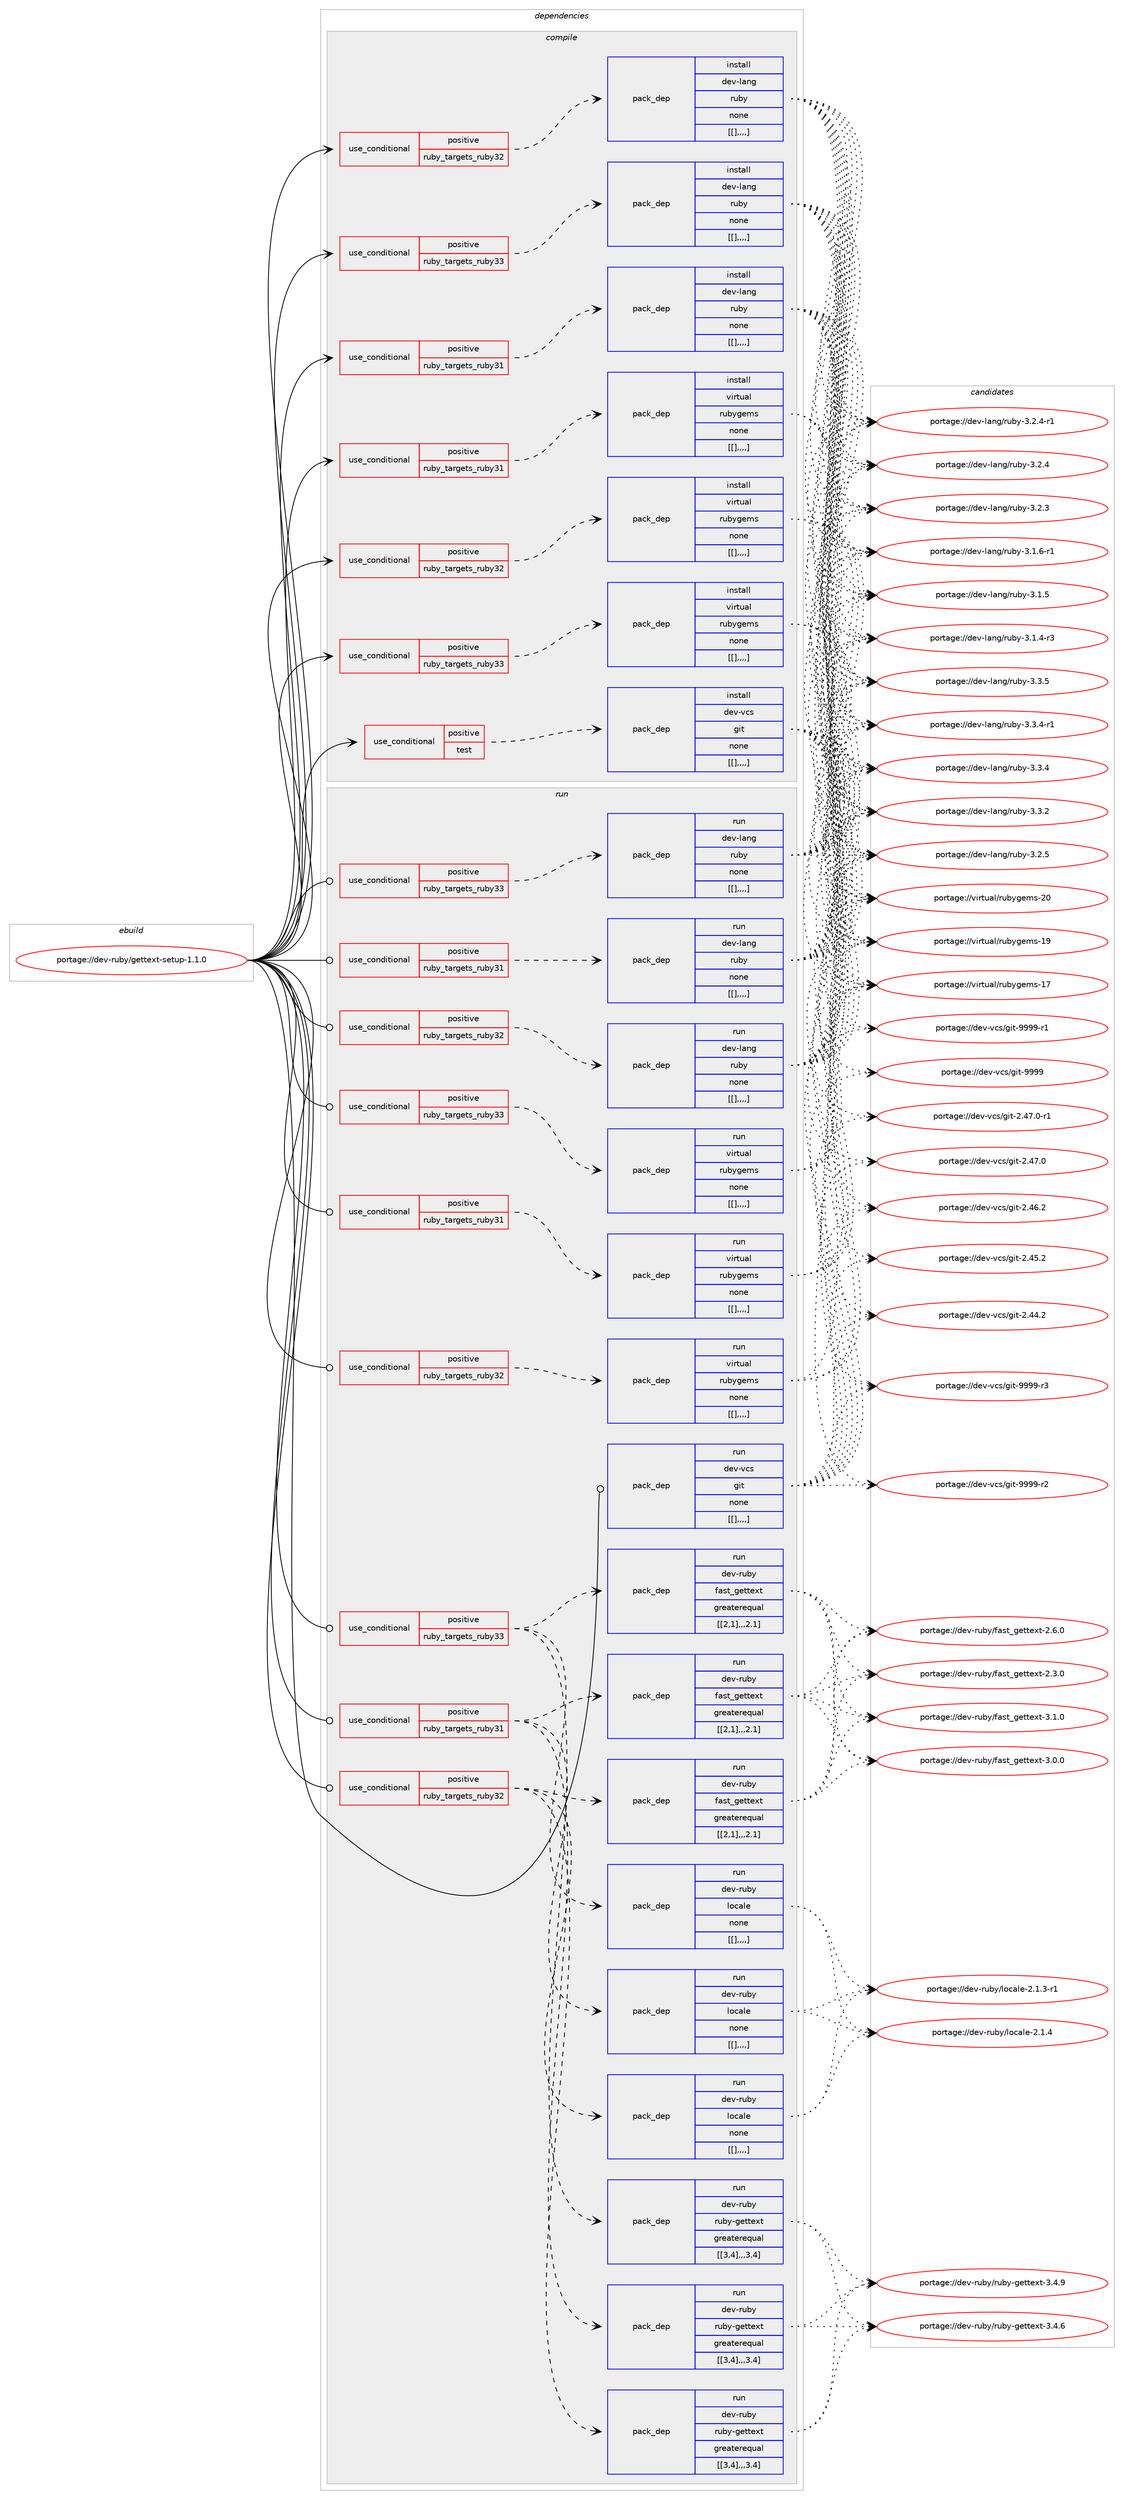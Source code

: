 digraph prolog {

# *************
# Graph options
# *************

newrank=true;
concentrate=true;
compound=true;
graph [rankdir=LR,fontname=Helvetica,fontsize=10,ranksep=1.5];#, ranksep=2.5, nodesep=0.2];
edge  [arrowhead=vee];
node  [fontname=Helvetica,fontsize=10];

# **********
# The ebuild
# **********

subgraph cluster_leftcol {
color=gray;
label=<<i>ebuild</i>>;
id [label="portage://dev-ruby/gettext-setup-1.1.0", color=red, width=4, href="../dev-ruby/gettext-setup-1.1.0.svg"];
}

# ****************
# The dependencies
# ****************

subgraph cluster_midcol {
color=gray;
label=<<i>dependencies</i>>;
subgraph cluster_compile {
fillcolor="#eeeeee";
style=filled;
label=<<i>compile</i>>;
subgraph cond52141 {
dependency195011 [label=<<TABLE BORDER="0" CELLBORDER="1" CELLSPACING="0" CELLPADDING="4"><TR><TD ROWSPAN="3" CELLPADDING="10">use_conditional</TD></TR><TR><TD>positive</TD></TR><TR><TD>ruby_targets_ruby31</TD></TR></TABLE>>, shape=none, color=red];
subgraph pack141457 {
dependency195033 [label=<<TABLE BORDER="0" CELLBORDER="1" CELLSPACING="0" CELLPADDING="4" WIDTH="220"><TR><TD ROWSPAN="6" CELLPADDING="30">pack_dep</TD></TR><TR><TD WIDTH="110">install</TD></TR><TR><TD>dev-lang</TD></TR><TR><TD>ruby</TD></TR><TR><TD>none</TD></TR><TR><TD>[[],,,,]</TD></TR></TABLE>>, shape=none, color=blue];
}
dependency195011:e -> dependency195033:w [weight=20,style="dashed",arrowhead="vee"];
}
id:e -> dependency195011:w [weight=20,style="solid",arrowhead="vee"];
subgraph cond52159 {
dependency195038 [label=<<TABLE BORDER="0" CELLBORDER="1" CELLSPACING="0" CELLPADDING="4"><TR><TD ROWSPAN="3" CELLPADDING="10">use_conditional</TD></TR><TR><TD>positive</TD></TR><TR><TD>ruby_targets_ruby31</TD></TR></TABLE>>, shape=none, color=red];
subgraph pack141489 {
dependency195093 [label=<<TABLE BORDER="0" CELLBORDER="1" CELLSPACING="0" CELLPADDING="4" WIDTH="220"><TR><TD ROWSPAN="6" CELLPADDING="30">pack_dep</TD></TR><TR><TD WIDTH="110">install</TD></TR><TR><TD>virtual</TD></TR><TR><TD>rubygems</TD></TR><TR><TD>none</TD></TR><TR><TD>[[],,,,]</TD></TR></TABLE>>, shape=none, color=blue];
}
dependency195038:e -> dependency195093:w [weight=20,style="dashed",arrowhead="vee"];
}
id:e -> dependency195038:w [weight=20,style="solid",arrowhead="vee"];
subgraph cond52234 {
dependency195210 [label=<<TABLE BORDER="0" CELLBORDER="1" CELLSPACING="0" CELLPADDING="4"><TR><TD ROWSPAN="3" CELLPADDING="10">use_conditional</TD></TR><TR><TD>positive</TD></TR><TR><TD>ruby_targets_ruby32</TD></TR></TABLE>>, shape=none, color=red];
subgraph pack141562 {
dependency195233 [label=<<TABLE BORDER="0" CELLBORDER="1" CELLSPACING="0" CELLPADDING="4" WIDTH="220"><TR><TD ROWSPAN="6" CELLPADDING="30">pack_dep</TD></TR><TR><TD WIDTH="110">install</TD></TR><TR><TD>dev-lang</TD></TR><TR><TD>ruby</TD></TR><TR><TD>none</TD></TR><TR><TD>[[],,,,]</TD></TR></TABLE>>, shape=none, color=blue];
}
dependency195210:e -> dependency195233:w [weight=20,style="dashed",arrowhead="vee"];
}
id:e -> dependency195210:w [weight=20,style="solid",arrowhead="vee"];
subgraph cond52286 {
dependency195290 [label=<<TABLE BORDER="0" CELLBORDER="1" CELLSPACING="0" CELLPADDING="4"><TR><TD ROWSPAN="3" CELLPADDING="10">use_conditional</TD></TR><TR><TD>positive</TD></TR><TR><TD>ruby_targets_ruby32</TD></TR></TABLE>>, shape=none, color=red];
subgraph pack141626 {
dependency195360 [label=<<TABLE BORDER="0" CELLBORDER="1" CELLSPACING="0" CELLPADDING="4" WIDTH="220"><TR><TD ROWSPAN="6" CELLPADDING="30">pack_dep</TD></TR><TR><TD WIDTH="110">install</TD></TR><TR><TD>virtual</TD></TR><TR><TD>rubygems</TD></TR><TR><TD>none</TD></TR><TR><TD>[[],,,,]</TD></TR></TABLE>>, shape=none, color=blue];
}
dependency195290:e -> dependency195360:w [weight=20,style="dashed",arrowhead="vee"];
}
id:e -> dependency195290:w [weight=20,style="solid",arrowhead="vee"];
subgraph cond52330 {
dependency195371 [label=<<TABLE BORDER="0" CELLBORDER="1" CELLSPACING="0" CELLPADDING="4"><TR><TD ROWSPAN="3" CELLPADDING="10">use_conditional</TD></TR><TR><TD>positive</TD></TR><TR><TD>ruby_targets_ruby33</TD></TR></TABLE>>, shape=none, color=red];
subgraph pack141644 {
dependency195397 [label=<<TABLE BORDER="0" CELLBORDER="1" CELLSPACING="0" CELLPADDING="4" WIDTH="220"><TR><TD ROWSPAN="6" CELLPADDING="30">pack_dep</TD></TR><TR><TD WIDTH="110">install</TD></TR><TR><TD>dev-lang</TD></TR><TR><TD>ruby</TD></TR><TR><TD>none</TD></TR><TR><TD>[[],,,,]</TD></TR></TABLE>>, shape=none, color=blue];
}
dependency195371:e -> dependency195397:w [weight=20,style="dashed",arrowhead="vee"];
}
id:e -> dependency195371:w [weight=20,style="solid",arrowhead="vee"];
subgraph cond52350 {
dependency195426 [label=<<TABLE BORDER="0" CELLBORDER="1" CELLSPACING="0" CELLPADDING="4"><TR><TD ROWSPAN="3" CELLPADDING="10">use_conditional</TD></TR><TR><TD>positive</TD></TR><TR><TD>ruby_targets_ruby33</TD></TR></TABLE>>, shape=none, color=red];
subgraph pack141663 {
dependency195472 [label=<<TABLE BORDER="0" CELLBORDER="1" CELLSPACING="0" CELLPADDING="4" WIDTH="220"><TR><TD ROWSPAN="6" CELLPADDING="30">pack_dep</TD></TR><TR><TD WIDTH="110">install</TD></TR><TR><TD>virtual</TD></TR><TR><TD>rubygems</TD></TR><TR><TD>none</TD></TR><TR><TD>[[],,,,]</TD></TR></TABLE>>, shape=none, color=blue];
}
dependency195426:e -> dependency195472:w [weight=20,style="dashed",arrowhead="vee"];
}
id:e -> dependency195426:w [weight=20,style="solid",arrowhead="vee"];
subgraph cond52407 {
dependency195554 [label=<<TABLE BORDER="0" CELLBORDER="1" CELLSPACING="0" CELLPADDING="4"><TR><TD ROWSPAN="3" CELLPADDING="10">use_conditional</TD></TR><TR><TD>positive</TD></TR><TR><TD>test</TD></TR></TABLE>>, shape=none, color=red];
subgraph pack141730 {
dependency195600 [label=<<TABLE BORDER="0" CELLBORDER="1" CELLSPACING="0" CELLPADDING="4" WIDTH="220"><TR><TD ROWSPAN="6" CELLPADDING="30">pack_dep</TD></TR><TR><TD WIDTH="110">install</TD></TR><TR><TD>dev-vcs</TD></TR><TR><TD>git</TD></TR><TR><TD>none</TD></TR><TR><TD>[[],,,,]</TD></TR></TABLE>>, shape=none, color=blue];
}
dependency195554:e -> dependency195600:w [weight=20,style="dashed",arrowhead="vee"];
}
id:e -> dependency195554:w [weight=20,style="solid",arrowhead="vee"];
}
subgraph cluster_compileandrun {
fillcolor="#eeeeee";
style=filled;
label=<<i>compile and run</i>>;
}
subgraph cluster_run {
fillcolor="#eeeeee";
style=filled;
label=<<i>run</i>>;
subgraph cond52457 {
dependency195633 [label=<<TABLE BORDER="0" CELLBORDER="1" CELLSPACING="0" CELLPADDING="4"><TR><TD ROWSPAN="3" CELLPADDING="10">use_conditional</TD></TR><TR><TD>positive</TD></TR><TR><TD>ruby_targets_ruby31</TD></TR></TABLE>>, shape=none, color=red];
subgraph pack141795 {
dependency195681 [label=<<TABLE BORDER="0" CELLBORDER="1" CELLSPACING="0" CELLPADDING="4" WIDTH="220"><TR><TD ROWSPAN="6" CELLPADDING="30">pack_dep</TD></TR><TR><TD WIDTH="110">run</TD></TR><TR><TD>dev-lang</TD></TR><TR><TD>ruby</TD></TR><TR><TD>none</TD></TR><TR><TD>[[],,,,]</TD></TR></TABLE>>, shape=none, color=blue];
}
dependency195633:e -> dependency195681:w [weight=20,style="dashed",arrowhead="vee"];
}
id:e -> dependency195633:w [weight=20,style="solid",arrowhead="odot"];
subgraph cond52482 {
dependency195688 [label=<<TABLE BORDER="0" CELLBORDER="1" CELLSPACING="0" CELLPADDING="4"><TR><TD ROWSPAN="3" CELLPADDING="10">use_conditional</TD></TR><TR><TD>positive</TD></TR><TR><TD>ruby_targets_ruby31</TD></TR></TABLE>>, shape=none, color=red];
subgraph pack141799 {
dependency195734 [label=<<TABLE BORDER="0" CELLBORDER="1" CELLSPACING="0" CELLPADDING="4" WIDTH="220"><TR><TD ROWSPAN="6" CELLPADDING="30">pack_dep</TD></TR><TR><TD WIDTH="110">run</TD></TR><TR><TD>dev-ruby</TD></TR><TR><TD>fast_gettext</TD></TR><TR><TD>greaterequal</TD></TR><TR><TD>[[2,1],,,2.1]</TD></TR></TABLE>>, shape=none, color=blue];
}
dependency195688:e -> dependency195734:w [weight=20,style="dashed",arrowhead="vee"];
subgraph pack141850 {
dependency195889 [label=<<TABLE BORDER="0" CELLBORDER="1" CELLSPACING="0" CELLPADDING="4" WIDTH="220"><TR><TD ROWSPAN="6" CELLPADDING="30">pack_dep</TD></TR><TR><TD WIDTH="110">run</TD></TR><TR><TD>dev-ruby</TD></TR><TR><TD>ruby-gettext</TD></TR><TR><TD>greaterequal</TD></TR><TR><TD>[[3,4],,,3.4]</TD></TR></TABLE>>, shape=none, color=blue];
}
dependency195688:e -> dependency195889:w [weight=20,style="dashed",arrowhead="vee"];
subgraph pack141974 {
dependency196006 [label=<<TABLE BORDER="0" CELLBORDER="1" CELLSPACING="0" CELLPADDING="4" WIDTH="220"><TR><TD ROWSPAN="6" CELLPADDING="30">pack_dep</TD></TR><TR><TD WIDTH="110">run</TD></TR><TR><TD>dev-ruby</TD></TR><TR><TD>locale</TD></TR><TR><TD>none</TD></TR><TR><TD>[[],,,,]</TD></TR></TABLE>>, shape=none, color=blue];
}
dependency195688:e -> dependency196006:w [weight=20,style="dashed",arrowhead="vee"];
}
id:e -> dependency195688:w [weight=20,style="solid",arrowhead="odot"];
subgraph cond52627 {
dependency196029 [label=<<TABLE BORDER="0" CELLBORDER="1" CELLSPACING="0" CELLPADDING="4"><TR><TD ROWSPAN="3" CELLPADDING="10">use_conditional</TD></TR><TR><TD>positive</TD></TR><TR><TD>ruby_targets_ruby31</TD></TR></TABLE>>, shape=none, color=red];
subgraph pack142004 {
dependency196076 [label=<<TABLE BORDER="0" CELLBORDER="1" CELLSPACING="0" CELLPADDING="4" WIDTH="220"><TR><TD ROWSPAN="6" CELLPADDING="30">pack_dep</TD></TR><TR><TD WIDTH="110">run</TD></TR><TR><TD>virtual</TD></TR><TR><TD>rubygems</TD></TR><TR><TD>none</TD></TR><TR><TD>[[],,,,]</TD></TR></TABLE>>, shape=none, color=blue];
}
dependency196029:e -> dependency196076:w [weight=20,style="dashed",arrowhead="vee"];
}
id:e -> dependency196029:w [weight=20,style="solid",arrowhead="odot"];
subgraph cond52660 {
dependency196081 [label=<<TABLE BORDER="0" CELLBORDER="1" CELLSPACING="0" CELLPADDING="4"><TR><TD ROWSPAN="3" CELLPADDING="10">use_conditional</TD></TR><TR><TD>positive</TD></TR><TR><TD>ruby_targets_ruby32</TD></TR></TABLE>>, shape=none, color=red];
subgraph pack142012 {
dependency196104 [label=<<TABLE BORDER="0" CELLBORDER="1" CELLSPACING="0" CELLPADDING="4" WIDTH="220"><TR><TD ROWSPAN="6" CELLPADDING="30">pack_dep</TD></TR><TR><TD WIDTH="110">run</TD></TR><TR><TD>dev-lang</TD></TR><TR><TD>ruby</TD></TR><TR><TD>none</TD></TR><TR><TD>[[],,,,]</TD></TR></TABLE>>, shape=none, color=blue];
}
dependency196081:e -> dependency196104:w [weight=20,style="dashed",arrowhead="vee"];
}
id:e -> dependency196081:w [weight=20,style="solid",arrowhead="odot"];
subgraph cond52674 {
dependency196113 [label=<<TABLE BORDER="0" CELLBORDER="1" CELLSPACING="0" CELLPADDING="4"><TR><TD ROWSPAN="3" CELLPADDING="10">use_conditional</TD></TR><TR><TD>positive</TD></TR><TR><TD>ruby_targets_ruby32</TD></TR></TABLE>>, shape=none, color=red];
subgraph pack142031 {
dependency196142 [label=<<TABLE BORDER="0" CELLBORDER="1" CELLSPACING="0" CELLPADDING="4" WIDTH="220"><TR><TD ROWSPAN="6" CELLPADDING="30">pack_dep</TD></TR><TR><TD WIDTH="110">run</TD></TR><TR><TD>dev-ruby</TD></TR><TR><TD>fast_gettext</TD></TR><TR><TD>greaterequal</TD></TR><TR><TD>[[2,1],,,2.1]</TD></TR></TABLE>>, shape=none, color=blue];
}
dependency196113:e -> dependency196142:w [weight=20,style="dashed",arrowhead="vee"];
subgraph pack142054 {
dependency196163 [label=<<TABLE BORDER="0" CELLBORDER="1" CELLSPACING="0" CELLPADDING="4" WIDTH="220"><TR><TD ROWSPAN="6" CELLPADDING="30">pack_dep</TD></TR><TR><TD WIDTH="110">run</TD></TR><TR><TD>dev-ruby</TD></TR><TR><TD>ruby-gettext</TD></TR><TR><TD>greaterequal</TD></TR><TR><TD>[[3,4],,,3.4]</TD></TR></TABLE>>, shape=none, color=blue];
}
dependency196113:e -> dependency196163:w [weight=20,style="dashed",arrowhead="vee"];
subgraph pack142058 {
dependency196168 [label=<<TABLE BORDER="0" CELLBORDER="1" CELLSPACING="0" CELLPADDING="4" WIDTH="220"><TR><TD ROWSPAN="6" CELLPADDING="30">pack_dep</TD></TR><TR><TD WIDTH="110">run</TD></TR><TR><TD>dev-ruby</TD></TR><TR><TD>locale</TD></TR><TR><TD>none</TD></TR><TR><TD>[[],,,,]</TD></TR></TABLE>>, shape=none, color=blue];
}
dependency196113:e -> dependency196168:w [weight=20,style="dashed",arrowhead="vee"];
}
id:e -> dependency196113:w [weight=20,style="solid",arrowhead="odot"];
subgraph cond52699 {
dependency196243 [label=<<TABLE BORDER="0" CELLBORDER="1" CELLSPACING="0" CELLPADDING="4"><TR><TD ROWSPAN="3" CELLPADDING="10">use_conditional</TD></TR><TR><TD>positive</TD></TR><TR><TD>ruby_targets_ruby32</TD></TR></TABLE>>, shape=none, color=red];
subgraph pack142145 {
dependency196346 [label=<<TABLE BORDER="0" CELLBORDER="1" CELLSPACING="0" CELLPADDING="4" WIDTH="220"><TR><TD ROWSPAN="6" CELLPADDING="30">pack_dep</TD></TR><TR><TD WIDTH="110">run</TD></TR><TR><TD>virtual</TD></TR><TR><TD>rubygems</TD></TR><TR><TD>none</TD></TR><TR><TD>[[],,,,]</TD></TR></TABLE>>, shape=none, color=blue];
}
dependency196243:e -> dependency196346:w [weight=20,style="dashed",arrowhead="vee"];
}
id:e -> dependency196243:w [weight=20,style="solid",arrowhead="odot"];
subgraph cond52779 {
dependency196389 [label=<<TABLE BORDER="0" CELLBORDER="1" CELLSPACING="0" CELLPADDING="4"><TR><TD ROWSPAN="3" CELLPADDING="10">use_conditional</TD></TR><TR><TD>positive</TD></TR><TR><TD>ruby_targets_ruby33</TD></TR></TABLE>>, shape=none, color=red];
subgraph pack142192 {
dependency196411 [label=<<TABLE BORDER="0" CELLBORDER="1" CELLSPACING="0" CELLPADDING="4" WIDTH="220"><TR><TD ROWSPAN="6" CELLPADDING="30">pack_dep</TD></TR><TR><TD WIDTH="110">run</TD></TR><TR><TD>dev-lang</TD></TR><TR><TD>ruby</TD></TR><TR><TD>none</TD></TR><TR><TD>[[],,,,]</TD></TR></TABLE>>, shape=none, color=blue];
}
dependency196389:e -> dependency196411:w [weight=20,style="dashed",arrowhead="vee"];
}
id:e -> dependency196389:w [weight=20,style="solid",arrowhead="odot"];
subgraph cond52817 {
dependency196471 [label=<<TABLE BORDER="0" CELLBORDER="1" CELLSPACING="0" CELLPADDING="4"><TR><TD ROWSPAN="3" CELLPADDING="10">use_conditional</TD></TR><TR><TD>positive</TD></TR><TR><TD>ruby_targets_ruby33</TD></TR></TABLE>>, shape=none, color=red];
subgraph pack142244 {
dependency196504 [label=<<TABLE BORDER="0" CELLBORDER="1" CELLSPACING="0" CELLPADDING="4" WIDTH="220"><TR><TD ROWSPAN="6" CELLPADDING="30">pack_dep</TD></TR><TR><TD WIDTH="110">run</TD></TR><TR><TD>dev-ruby</TD></TR><TR><TD>fast_gettext</TD></TR><TR><TD>greaterequal</TD></TR><TR><TD>[[2,1],,,2.1]</TD></TR></TABLE>>, shape=none, color=blue];
}
dependency196471:e -> dependency196504:w [weight=20,style="dashed",arrowhead="vee"];
subgraph pack142256 {
dependency196530 [label=<<TABLE BORDER="0" CELLBORDER="1" CELLSPACING="0" CELLPADDING="4" WIDTH="220"><TR><TD ROWSPAN="6" CELLPADDING="30">pack_dep</TD></TR><TR><TD WIDTH="110">run</TD></TR><TR><TD>dev-ruby</TD></TR><TR><TD>ruby-gettext</TD></TR><TR><TD>greaterequal</TD></TR><TR><TD>[[3,4],,,3.4]</TD></TR></TABLE>>, shape=none, color=blue];
}
dependency196471:e -> dependency196530:w [weight=20,style="dashed",arrowhead="vee"];
subgraph pack142259 {
dependency196534 [label=<<TABLE BORDER="0" CELLBORDER="1" CELLSPACING="0" CELLPADDING="4" WIDTH="220"><TR><TD ROWSPAN="6" CELLPADDING="30">pack_dep</TD></TR><TR><TD WIDTH="110">run</TD></TR><TR><TD>dev-ruby</TD></TR><TR><TD>locale</TD></TR><TR><TD>none</TD></TR><TR><TD>[[],,,,]</TD></TR></TABLE>>, shape=none, color=blue];
}
dependency196471:e -> dependency196534:w [weight=20,style="dashed",arrowhead="vee"];
}
id:e -> dependency196471:w [weight=20,style="solid",arrowhead="odot"];
subgraph cond52859 {
dependency196549 [label=<<TABLE BORDER="0" CELLBORDER="1" CELLSPACING="0" CELLPADDING="4"><TR><TD ROWSPAN="3" CELLPADDING="10">use_conditional</TD></TR><TR><TD>positive</TD></TR><TR><TD>ruby_targets_ruby33</TD></TR></TABLE>>, shape=none, color=red];
subgraph pack142272 {
dependency196571 [label=<<TABLE BORDER="0" CELLBORDER="1" CELLSPACING="0" CELLPADDING="4" WIDTH="220"><TR><TD ROWSPAN="6" CELLPADDING="30">pack_dep</TD></TR><TR><TD WIDTH="110">run</TD></TR><TR><TD>virtual</TD></TR><TR><TD>rubygems</TD></TR><TR><TD>none</TD></TR><TR><TD>[[],,,,]</TD></TR></TABLE>>, shape=none, color=blue];
}
dependency196549:e -> dependency196571:w [weight=20,style="dashed",arrowhead="vee"];
}
id:e -> dependency196549:w [weight=20,style="solid",arrowhead="odot"];
subgraph pack142302 {
dependency196613 [label=<<TABLE BORDER="0" CELLBORDER="1" CELLSPACING="0" CELLPADDING="4" WIDTH="220"><TR><TD ROWSPAN="6" CELLPADDING="30">pack_dep</TD></TR><TR><TD WIDTH="110">run</TD></TR><TR><TD>dev-vcs</TD></TR><TR><TD>git</TD></TR><TR><TD>none</TD></TR><TR><TD>[[],,,,]</TD></TR></TABLE>>, shape=none, color=blue];
}
id:e -> dependency196613:w [weight=20,style="solid",arrowhead="odot"];
}
}

# **************
# The candidates
# **************

subgraph cluster_choices {
rank=same;
color=gray;
label=<<i>candidates</i>>;

subgraph choice141839 {
color=black;
nodesep=1;
choice10010111845108971101034711411798121455146514653 [label="portage://dev-lang/ruby-3.3.5", color=red, width=4,href="../dev-lang/ruby-3.3.5.svg"];
choice100101118451089711010347114117981214551465146524511449 [label="portage://dev-lang/ruby-3.3.4-r1", color=red, width=4,href="../dev-lang/ruby-3.3.4-r1.svg"];
choice10010111845108971101034711411798121455146514652 [label="portage://dev-lang/ruby-3.3.4", color=red, width=4,href="../dev-lang/ruby-3.3.4.svg"];
choice10010111845108971101034711411798121455146514650 [label="portage://dev-lang/ruby-3.3.2", color=red, width=4,href="../dev-lang/ruby-3.3.2.svg"];
choice10010111845108971101034711411798121455146504653 [label="portage://dev-lang/ruby-3.2.5", color=red, width=4,href="../dev-lang/ruby-3.2.5.svg"];
choice100101118451089711010347114117981214551465046524511449 [label="portage://dev-lang/ruby-3.2.4-r1", color=red, width=4,href="../dev-lang/ruby-3.2.4-r1.svg"];
choice10010111845108971101034711411798121455146504652 [label="portage://dev-lang/ruby-3.2.4", color=red, width=4,href="../dev-lang/ruby-3.2.4.svg"];
choice10010111845108971101034711411798121455146504651 [label="portage://dev-lang/ruby-3.2.3", color=red, width=4,href="../dev-lang/ruby-3.2.3.svg"];
choice100101118451089711010347114117981214551464946544511449 [label="portage://dev-lang/ruby-3.1.6-r1", color=red, width=4,href="../dev-lang/ruby-3.1.6-r1.svg"];
choice10010111845108971101034711411798121455146494653 [label="portage://dev-lang/ruby-3.1.5", color=red, width=4,href="../dev-lang/ruby-3.1.5.svg"];
choice100101118451089711010347114117981214551464946524511451 [label="portage://dev-lang/ruby-3.1.4-r3", color=red, width=4,href="../dev-lang/ruby-3.1.4-r3.svg"];
dependency195033:e -> choice10010111845108971101034711411798121455146514653:w [style=dotted,weight="100"];
dependency195033:e -> choice100101118451089711010347114117981214551465146524511449:w [style=dotted,weight="100"];
dependency195033:e -> choice10010111845108971101034711411798121455146514652:w [style=dotted,weight="100"];
dependency195033:e -> choice10010111845108971101034711411798121455146514650:w [style=dotted,weight="100"];
dependency195033:e -> choice10010111845108971101034711411798121455146504653:w [style=dotted,weight="100"];
dependency195033:e -> choice100101118451089711010347114117981214551465046524511449:w [style=dotted,weight="100"];
dependency195033:e -> choice10010111845108971101034711411798121455146504652:w [style=dotted,weight="100"];
dependency195033:e -> choice10010111845108971101034711411798121455146504651:w [style=dotted,weight="100"];
dependency195033:e -> choice100101118451089711010347114117981214551464946544511449:w [style=dotted,weight="100"];
dependency195033:e -> choice10010111845108971101034711411798121455146494653:w [style=dotted,weight="100"];
dependency195033:e -> choice100101118451089711010347114117981214551464946524511451:w [style=dotted,weight="100"];
}
subgraph choice141906 {
color=black;
nodesep=1;
choice118105114116117971084711411798121103101109115455048 [label="portage://virtual/rubygems-20", color=red, width=4,href="../virtual/rubygems-20.svg"];
choice118105114116117971084711411798121103101109115454957 [label="portage://virtual/rubygems-19", color=red, width=4,href="../virtual/rubygems-19.svg"];
choice118105114116117971084711411798121103101109115454955 [label="portage://virtual/rubygems-17", color=red, width=4,href="../virtual/rubygems-17.svg"];
dependency195093:e -> choice118105114116117971084711411798121103101109115455048:w [style=dotted,weight="100"];
dependency195093:e -> choice118105114116117971084711411798121103101109115454957:w [style=dotted,weight="100"];
dependency195093:e -> choice118105114116117971084711411798121103101109115454955:w [style=dotted,weight="100"];
}
subgraph choice141915 {
color=black;
nodesep=1;
choice10010111845108971101034711411798121455146514653 [label="portage://dev-lang/ruby-3.3.5", color=red, width=4,href="../dev-lang/ruby-3.3.5.svg"];
choice100101118451089711010347114117981214551465146524511449 [label="portage://dev-lang/ruby-3.3.4-r1", color=red, width=4,href="../dev-lang/ruby-3.3.4-r1.svg"];
choice10010111845108971101034711411798121455146514652 [label="portage://dev-lang/ruby-3.3.4", color=red, width=4,href="../dev-lang/ruby-3.3.4.svg"];
choice10010111845108971101034711411798121455146514650 [label="portage://dev-lang/ruby-3.3.2", color=red, width=4,href="../dev-lang/ruby-3.3.2.svg"];
choice10010111845108971101034711411798121455146504653 [label="portage://dev-lang/ruby-3.2.5", color=red, width=4,href="../dev-lang/ruby-3.2.5.svg"];
choice100101118451089711010347114117981214551465046524511449 [label="portage://dev-lang/ruby-3.2.4-r1", color=red, width=4,href="../dev-lang/ruby-3.2.4-r1.svg"];
choice10010111845108971101034711411798121455146504652 [label="portage://dev-lang/ruby-3.2.4", color=red, width=4,href="../dev-lang/ruby-3.2.4.svg"];
choice10010111845108971101034711411798121455146504651 [label="portage://dev-lang/ruby-3.2.3", color=red, width=4,href="../dev-lang/ruby-3.2.3.svg"];
choice100101118451089711010347114117981214551464946544511449 [label="portage://dev-lang/ruby-3.1.6-r1", color=red, width=4,href="../dev-lang/ruby-3.1.6-r1.svg"];
choice10010111845108971101034711411798121455146494653 [label="portage://dev-lang/ruby-3.1.5", color=red, width=4,href="../dev-lang/ruby-3.1.5.svg"];
choice100101118451089711010347114117981214551464946524511451 [label="portage://dev-lang/ruby-3.1.4-r3", color=red, width=4,href="../dev-lang/ruby-3.1.4-r3.svg"];
dependency195233:e -> choice10010111845108971101034711411798121455146514653:w [style=dotted,weight="100"];
dependency195233:e -> choice100101118451089711010347114117981214551465146524511449:w [style=dotted,weight="100"];
dependency195233:e -> choice10010111845108971101034711411798121455146514652:w [style=dotted,weight="100"];
dependency195233:e -> choice10010111845108971101034711411798121455146514650:w [style=dotted,weight="100"];
dependency195233:e -> choice10010111845108971101034711411798121455146504653:w [style=dotted,weight="100"];
dependency195233:e -> choice100101118451089711010347114117981214551465046524511449:w [style=dotted,weight="100"];
dependency195233:e -> choice10010111845108971101034711411798121455146504652:w [style=dotted,weight="100"];
dependency195233:e -> choice10010111845108971101034711411798121455146504651:w [style=dotted,weight="100"];
dependency195233:e -> choice100101118451089711010347114117981214551464946544511449:w [style=dotted,weight="100"];
dependency195233:e -> choice10010111845108971101034711411798121455146494653:w [style=dotted,weight="100"];
dependency195233:e -> choice100101118451089711010347114117981214551464946524511451:w [style=dotted,weight="100"];
}
subgraph choice141931 {
color=black;
nodesep=1;
choice118105114116117971084711411798121103101109115455048 [label="portage://virtual/rubygems-20", color=red, width=4,href="../virtual/rubygems-20.svg"];
choice118105114116117971084711411798121103101109115454957 [label="portage://virtual/rubygems-19", color=red, width=4,href="../virtual/rubygems-19.svg"];
choice118105114116117971084711411798121103101109115454955 [label="portage://virtual/rubygems-17", color=red, width=4,href="../virtual/rubygems-17.svg"];
dependency195360:e -> choice118105114116117971084711411798121103101109115455048:w [style=dotted,weight="100"];
dependency195360:e -> choice118105114116117971084711411798121103101109115454957:w [style=dotted,weight="100"];
dependency195360:e -> choice118105114116117971084711411798121103101109115454955:w [style=dotted,weight="100"];
}
subgraph choice141939 {
color=black;
nodesep=1;
choice10010111845108971101034711411798121455146514653 [label="portage://dev-lang/ruby-3.3.5", color=red, width=4,href="../dev-lang/ruby-3.3.5.svg"];
choice100101118451089711010347114117981214551465146524511449 [label="portage://dev-lang/ruby-3.3.4-r1", color=red, width=4,href="../dev-lang/ruby-3.3.4-r1.svg"];
choice10010111845108971101034711411798121455146514652 [label="portage://dev-lang/ruby-3.3.4", color=red, width=4,href="../dev-lang/ruby-3.3.4.svg"];
choice10010111845108971101034711411798121455146514650 [label="portage://dev-lang/ruby-3.3.2", color=red, width=4,href="../dev-lang/ruby-3.3.2.svg"];
choice10010111845108971101034711411798121455146504653 [label="portage://dev-lang/ruby-3.2.5", color=red, width=4,href="../dev-lang/ruby-3.2.5.svg"];
choice100101118451089711010347114117981214551465046524511449 [label="portage://dev-lang/ruby-3.2.4-r1", color=red, width=4,href="../dev-lang/ruby-3.2.4-r1.svg"];
choice10010111845108971101034711411798121455146504652 [label="portage://dev-lang/ruby-3.2.4", color=red, width=4,href="../dev-lang/ruby-3.2.4.svg"];
choice10010111845108971101034711411798121455146504651 [label="portage://dev-lang/ruby-3.2.3", color=red, width=4,href="../dev-lang/ruby-3.2.3.svg"];
choice100101118451089711010347114117981214551464946544511449 [label="portage://dev-lang/ruby-3.1.6-r1", color=red, width=4,href="../dev-lang/ruby-3.1.6-r1.svg"];
choice10010111845108971101034711411798121455146494653 [label="portage://dev-lang/ruby-3.1.5", color=red, width=4,href="../dev-lang/ruby-3.1.5.svg"];
choice100101118451089711010347114117981214551464946524511451 [label="portage://dev-lang/ruby-3.1.4-r3", color=red, width=4,href="../dev-lang/ruby-3.1.4-r3.svg"];
dependency195397:e -> choice10010111845108971101034711411798121455146514653:w [style=dotted,weight="100"];
dependency195397:e -> choice100101118451089711010347114117981214551465146524511449:w [style=dotted,weight="100"];
dependency195397:e -> choice10010111845108971101034711411798121455146514652:w [style=dotted,weight="100"];
dependency195397:e -> choice10010111845108971101034711411798121455146514650:w [style=dotted,weight="100"];
dependency195397:e -> choice10010111845108971101034711411798121455146504653:w [style=dotted,weight="100"];
dependency195397:e -> choice100101118451089711010347114117981214551465046524511449:w [style=dotted,weight="100"];
dependency195397:e -> choice10010111845108971101034711411798121455146504652:w [style=dotted,weight="100"];
dependency195397:e -> choice10010111845108971101034711411798121455146504651:w [style=dotted,weight="100"];
dependency195397:e -> choice100101118451089711010347114117981214551464946544511449:w [style=dotted,weight="100"];
dependency195397:e -> choice10010111845108971101034711411798121455146494653:w [style=dotted,weight="100"];
dependency195397:e -> choice100101118451089711010347114117981214551464946524511451:w [style=dotted,weight="100"];
}
subgraph choice141954 {
color=black;
nodesep=1;
choice118105114116117971084711411798121103101109115455048 [label="portage://virtual/rubygems-20", color=red, width=4,href="../virtual/rubygems-20.svg"];
choice118105114116117971084711411798121103101109115454957 [label="portage://virtual/rubygems-19", color=red, width=4,href="../virtual/rubygems-19.svg"];
choice118105114116117971084711411798121103101109115454955 [label="portage://virtual/rubygems-17", color=red, width=4,href="../virtual/rubygems-17.svg"];
dependency195472:e -> choice118105114116117971084711411798121103101109115455048:w [style=dotted,weight="100"];
dependency195472:e -> choice118105114116117971084711411798121103101109115454957:w [style=dotted,weight="100"];
dependency195472:e -> choice118105114116117971084711411798121103101109115454955:w [style=dotted,weight="100"];
}
subgraph choice141985 {
color=black;
nodesep=1;
choice10010111845118991154710310511645575757574511451 [label="portage://dev-vcs/git-9999-r3", color=red, width=4,href="../dev-vcs/git-9999-r3.svg"];
choice10010111845118991154710310511645575757574511450 [label="portage://dev-vcs/git-9999-r2", color=red, width=4,href="../dev-vcs/git-9999-r2.svg"];
choice10010111845118991154710310511645575757574511449 [label="portage://dev-vcs/git-9999-r1", color=red, width=4,href="../dev-vcs/git-9999-r1.svg"];
choice1001011184511899115471031051164557575757 [label="portage://dev-vcs/git-9999", color=red, width=4,href="../dev-vcs/git-9999.svg"];
choice100101118451189911547103105116455046525546484511449 [label="portage://dev-vcs/git-2.47.0-r1", color=red, width=4,href="../dev-vcs/git-2.47.0-r1.svg"];
choice10010111845118991154710310511645504652554648 [label="portage://dev-vcs/git-2.47.0", color=red, width=4,href="../dev-vcs/git-2.47.0.svg"];
choice10010111845118991154710310511645504652544650 [label="portage://dev-vcs/git-2.46.2", color=red, width=4,href="../dev-vcs/git-2.46.2.svg"];
choice10010111845118991154710310511645504652534650 [label="portage://dev-vcs/git-2.45.2", color=red, width=4,href="../dev-vcs/git-2.45.2.svg"];
choice10010111845118991154710310511645504652524650 [label="portage://dev-vcs/git-2.44.2", color=red, width=4,href="../dev-vcs/git-2.44.2.svg"];
dependency195600:e -> choice10010111845118991154710310511645575757574511451:w [style=dotted,weight="100"];
dependency195600:e -> choice10010111845118991154710310511645575757574511450:w [style=dotted,weight="100"];
dependency195600:e -> choice10010111845118991154710310511645575757574511449:w [style=dotted,weight="100"];
dependency195600:e -> choice1001011184511899115471031051164557575757:w [style=dotted,weight="100"];
dependency195600:e -> choice100101118451189911547103105116455046525546484511449:w [style=dotted,weight="100"];
dependency195600:e -> choice10010111845118991154710310511645504652554648:w [style=dotted,weight="100"];
dependency195600:e -> choice10010111845118991154710310511645504652544650:w [style=dotted,weight="100"];
dependency195600:e -> choice10010111845118991154710310511645504652534650:w [style=dotted,weight="100"];
dependency195600:e -> choice10010111845118991154710310511645504652524650:w [style=dotted,weight="100"];
}
subgraph choice141993 {
color=black;
nodesep=1;
choice10010111845108971101034711411798121455146514653 [label="portage://dev-lang/ruby-3.3.5", color=red, width=4,href="../dev-lang/ruby-3.3.5.svg"];
choice100101118451089711010347114117981214551465146524511449 [label="portage://dev-lang/ruby-3.3.4-r1", color=red, width=4,href="../dev-lang/ruby-3.3.4-r1.svg"];
choice10010111845108971101034711411798121455146514652 [label="portage://dev-lang/ruby-3.3.4", color=red, width=4,href="../dev-lang/ruby-3.3.4.svg"];
choice10010111845108971101034711411798121455146514650 [label="portage://dev-lang/ruby-3.3.2", color=red, width=4,href="../dev-lang/ruby-3.3.2.svg"];
choice10010111845108971101034711411798121455146504653 [label="portage://dev-lang/ruby-3.2.5", color=red, width=4,href="../dev-lang/ruby-3.2.5.svg"];
choice100101118451089711010347114117981214551465046524511449 [label="portage://dev-lang/ruby-3.2.4-r1", color=red, width=4,href="../dev-lang/ruby-3.2.4-r1.svg"];
choice10010111845108971101034711411798121455146504652 [label="portage://dev-lang/ruby-3.2.4", color=red, width=4,href="../dev-lang/ruby-3.2.4.svg"];
choice10010111845108971101034711411798121455146504651 [label="portage://dev-lang/ruby-3.2.3", color=red, width=4,href="../dev-lang/ruby-3.2.3.svg"];
choice100101118451089711010347114117981214551464946544511449 [label="portage://dev-lang/ruby-3.1.6-r1", color=red, width=4,href="../dev-lang/ruby-3.1.6-r1.svg"];
choice10010111845108971101034711411798121455146494653 [label="portage://dev-lang/ruby-3.1.5", color=red, width=4,href="../dev-lang/ruby-3.1.5.svg"];
choice100101118451089711010347114117981214551464946524511451 [label="portage://dev-lang/ruby-3.1.4-r3", color=red, width=4,href="../dev-lang/ruby-3.1.4-r3.svg"];
dependency195681:e -> choice10010111845108971101034711411798121455146514653:w [style=dotted,weight="100"];
dependency195681:e -> choice100101118451089711010347114117981214551465146524511449:w [style=dotted,weight="100"];
dependency195681:e -> choice10010111845108971101034711411798121455146514652:w [style=dotted,weight="100"];
dependency195681:e -> choice10010111845108971101034711411798121455146514650:w [style=dotted,weight="100"];
dependency195681:e -> choice10010111845108971101034711411798121455146504653:w [style=dotted,weight="100"];
dependency195681:e -> choice100101118451089711010347114117981214551465046524511449:w [style=dotted,weight="100"];
dependency195681:e -> choice10010111845108971101034711411798121455146504652:w [style=dotted,weight="100"];
dependency195681:e -> choice10010111845108971101034711411798121455146504651:w [style=dotted,weight="100"];
dependency195681:e -> choice100101118451089711010347114117981214551464946544511449:w [style=dotted,weight="100"];
dependency195681:e -> choice10010111845108971101034711411798121455146494653:w [style=dotted,weight="100"];
dependency195681:e -> choice100101118451089711010347114117981214551464946524511451:w [style=dotted,weight="100"];
}
subgraph choice142013 {
color=black;
nodesep=1;
choice1001011184511411798121471029711511695103101116116101120116455146494648 [label="portage://dev-ruby/fast_gettext-3.1.0", color=red, width=4,href="../dev-ruby/fast_gettext-3.1.0.svg"];
choice1001011184511411798121471029711511695103101116116101120116455146484648 [label="portage://dev-ruby/fast_gettext-3.0.0", color=red, width=4,href="../dev-ruby/fast_gettext-3.0.0.svg"];
choice1001011184511411798121471029711511695103101116116101120116455046544648 [label="portage://dev-ruby/fast_gettext-2.6.0", color=red, width=4,href="../dev-ruby/fast_gettext-2.6.0.svg"];
choice1001011184511411798121471029711511695103101116116101120116455046514648 [label="portage://dev-ruby/fast_gettext-2.3.0", color=red, width=4,href="../dev-ruby/fast_gettext-2.3.0.svg"];
dependency195734:e -> choice1001011184511411798121471029711511695103101116116101120116455146494648:w [style=dotted,weight="100"];
dependency195734:e -> choice1001011184511411798121471029711511695103101116116101120116455146484648:w [style=dotted,weight="100"];
dependency195734:e -> choice1001011184511411798121471029711511695103101116116101120116455046544648:w [style=dotted,weight="100"];
dependency195734:e -> choice1001011184511411798121471029711511695103101116116101120116455046514648:w [style=dotted,weight="100"];
}
subgraph choice142025 {
color=black;
nodesep=1;
choice1001011184511411798121471141179812145103101116116101120116455146524657 [label="portage://dev-ruby/ruby-gettext-3.4.9", color=red, width=4,href="../dev-ruby/ruby-gettext-3.4.9.svg"];
choice1001011184511411798121471141179812145103101116116101120116455146524654 [label="portage://dev-ruby/ruby-gettext-3.4.6", color=red, width=4,href="../dev-ruby/ruby-gettext-3.4.6.svg"];
dependency195889:e -> choice1001011184511411798121471141179812145103101116116101120116455146524657:w [style=dotted,weight="100"];
dependency195889:e -> choice1001011184511411798121471141179812145103101116116101120116455146524654:w [style=dotted,weight="100"];
}
subgraph choice142043 {
color=black;
nodesep=1;
choice1001011184511411798121471081119997108101455046494652 [label="portage://dev-ruby/locale-2.1.4", color=red, width=4,href="../dev-ruby/locale-2.1.4.svg"];
choice10010111845114117981214710811199971081014550464946514511449 [label="portage://dev-ruby/locale-2.1.3-r1", color=red, width=4,href="../dev-ruby/locale-2.1.3-r1.svg"];
dependency196006:e -> choice1001011184511411798121471081119997108101455046494652:w [style=dotted,weight="100"];
dependency196006:e -> choice10010111845114117981214710811199971081014550464946514511449:w [style=dotted,weight="100"];
}
subgraph choice142046 {
color=black;
nodesep=1;
choice118105114116117971084711411798121103101109115455048 [label="portage://virtual/rubygems-20", color=red, width=4,href="../virtual/rubygems-20.svg"];
choice118105114116117971084711411798121103101109115454957 [label="portage://virtual/rubygems-19", color=red, width=4,href="../virtual/rubygems-19.svg"];
choice118105114116117971084711411798121103101109115454955 [label="portage://virtual/rubygems-17", color=red, width=4,href="../virtual/rubygems-17.svg"];
dependency196076:e -> choice118105114116117971084711411798121103101109115455048:w [style=dotted,weight="100"];
dependency196076:e -> choice118105114116117971084711411798121103101109115454957:w [style=dotted,weight="100"];
dependency196076:e -> choice118105114116117971084711411798121103101109115454955:w [style=dotted,weight="100"];
}
subgraph choice142055 {
color=black;
nodesep=1;
choice10010111845108971101034711411798121455146514653 [label="portage://dev-lang/ruby-3.3.5", color=red, width=4,href="../dev-lang/ruby-3.3.5.svg"];
choice100101118451089711010347114117981214551465146524511449 [label="portage://dev-lang/ruby-3.3.4-r1", color=red, width=4,href="../dev-lang/ruby-3.3.4-r1.svg"];
choice10010111845108971101034711411798121455146514652 [label="portage://dev-lang/ruby-3.3.4", color=red, width=4,href="../dev-lang/ruby-3.3.4.svg"];
choice10010111845108971101034711411798121455146514650 [label="portage://dev-lang/ruby-3.3.2", color=red, width=4,href="../dev-lang/ruby-3.3.2.svg"];
choice10010111845108971101034711411798121455146504653 [label="portage://dev-lang/ruby-3.2.5", color=red, width=4,href="../dev-lang/ruby-3.2.5.svg"];
choice100101118451089711010347114117981214551465046524511449 [label="portage://dev-lang/ruby-3.2.4-r1", color=red, width=4,href="../dev-lang/ruby-3.2.4-r1.svg"];
choice10010111845108971101034711411798121455146504652 [label="portage://dev-lang/ruby-3.2.4", color=red, width=4,href="../dev-lang/ruby-3.2.4.svg"];
choice10010111845108971101034711411798121455146504651 [label="portage://dev-lang/ruby-3.2.3", color=red, width=4,href="../dev-lang/ruby-3.2.3.svg"];
choice100101118451089711010347114117981214551464946544511449 [label="portage://dev-lang/ruby-3.1.6-r1", color=red, width=4,href="../dev-lang/ruby-3.1.6-r1.svg"];
choice10010111845108971101034711411798121455146494653 [label="portage://dev-lang/ruby-3.1.5", color=red, width=4,href="../dev-lang/ruby-3.1.5.svg"];
choice100101118451089711010347114117981214551464946524511451 [label="portage://dev-lang/ruby-3.1.4-r3", color=red, width=4,href="../dev-lang/ruby-3.1.4-r3.svg"];
dependency196104:e -> choice10010111845108971101034711411798121455146514653:w [style=dotted,weight="100"];
dependency196104:e -> choice100101118451089711010347114117981214551465146524511449:w [style=dotted,weight="100"];
dependency196104:e -> choice10010111845108971101034711411798121455146514652:w [style=dotted,weight="100"];
dependency196104:e -> choice10010111845108971101034711411798121455146514650:w [style=dotted,weight="100"];
dependency196104:e -> choice10010111845108971101034711411798121455146504653:w [style=dotted,weight="100"];
dependency196104:e -> choice100101118451089711010347114117981214551465046524511449:w [style=dotted,weight="100"];
dependency196104:e -> choice10010111845108971101034711411798121455146504652:w [style=dotted,weight="100"];
dependency196104:e -> choice10010111845108971101034711411798121455146504651:w [style=dotted,weight="100"];
dependency196104:e -> choice100101118451089711010347114117981214551464946544511449:w [style=dotted,weight="100"];
dependency196104:e -> choice10010111845108971101034711411798121455146494653:w [style=dotted,weight="100"];
dependency196104:e -> choice100101118451089711010347114117981214551464946524511451:w [style=dotted,weight="100"];
}
subgraph choice142071 {
color=black;
nodesep=1;
choice1001011184511411798121471029711511695103101116116101120116455146494648 [label="portage://dev-ruby/fast_gettext-3.1.0", color=red, width=4,href="../dev-ruby/fast_gettext-3.1.0.svg"];
choice1001011184511411798121471029711511695103101116116101120116455146484648 [label="portage://dev-ruby/fast_gettext-3.0.0", color=red, width=4,href="../dev-ruby/fast_gettext-3.0.0.svg"];
choice1001011184511411798121471029711511695103101116116101120116455046544648 [label="portage://dev-ruby/fast_gettext-2.6.0", color=red, width=4,href="../dev-ruby/fast_gettext-2.6.0.svg"];
choice1001011184511411798121471029711511695103101116116101120116455046514648 [label="portage://dev-ruby/fast_gettext-2.3.0", color=red, width=4,href="../dev-ruby/fast_gettext-2.3.0.svg"];
dependency196142:e -> choice1001011184511411798121471029711511695103101116116101120116455146494648:w [style=dotted,weight="100"];
dependency196142:e -> choice1001011184511411798121471029711511695103101116116101120116455146484648:w [style=dotted,weight="100"];
dependency196142:e -> choice1001011184511411798121471029711511695103101116116101120116455046544648:w [style=dotted,weight="100"];
dependency196142:e -> choice1001011184511411798121471029711511695103101116116101120116455046514648:w [style=dotted,weight="100"];
}
subgraph choice142094 {
color=black;
nodesep=1;
choice1001011184511411798121471141179812145103101116116101120116455146524657 [label="portage://dev-ruby/ruby-gettext-3.4.9", color=red, width=4,href="../dev-ruby/ruby-gettext-3.4.9.svg"];
choice1001011184511411798121471141179812145103101116116101120116455146524654 [label="portage://dev-ruby/ruby-gettext-3.4.6", color=red, width=4,href="../dev-ruby/ruby-gettext-3.4.6.svg"];
dependency196163:e -> choice1001011184511411798121471141179812145103101116116101120116455146524657:w [style=dotted,weight="100"];
dependency196163:e -> choice1001011184511411798121471141179812145103101116116101120116455146524654:w [style=dotted,weight="100"];
}
subgraph choice142096 {
color=black;
nodesep=1;
choice1001011184511411798121471081119997108101455046494652 [label="portage://dev-ruby/locale-2.1.4", color=red, width=4,href="../dev-ruby/locale-2.1.4.svg"];
choice10010111845114117981214710811199971081014550464946514511449 [label="portage://dev-ruby/locale-2.1.3-r1", color=red, width=4,href="../dev-ruby/locale-2.1.3-r1.svg"];
dependency196168:e -> choice1001011184511411798121471081119997108101455046494652:w [style=dotted,weight="100"];
dependency196168:e -> choice10010111845114117981214710811199971081014550464946514511449:w [style=dotted,weight="100"];
}
subgraph choice142098 {
color=black;
nodesep=1;
choice118105114116117971084711411798121103101109115455048 [label="portage://virtual/rubygems-20", color=red, width=4,href="../virtual/rubygems-20.svg"];
choice118105114116117971084711411798121103101109115454957 [label="portage://virtual/rubygems-19", color=red, width=4,href="../virtual/rubygems-19.svg"];
choice118105114116117971084711411798121103101109115454955 [label="portage://virtual/rubygems-17", color=red, width=4,href="../virtual/rubygems-17.svg"];
dependency196346:e -> choice118105114116117971084711411798121103101109115455048:w [style=dotted,weight="100"];
dependency196346:e -> choice118105114116117971084711411798121103101109115454957:w [style=dotted,weight="100"];
dependency196346:e -> choice118105114116117971084711411798121103101109115454955:w [style=dotted,weight="100"];
}
subgraph choice142100 {
color=black;
nodesep=1;
choice10010111845108971101034711411798121455146514653 [label="portage://dev-lang/ruby-3.3.5", color=red, width=4,href="../dev-lang/ruby-3.3.5.svg"];
choice100101118451089711010347114117981214551465146524511449 [label="portage://dev-lang/ruby-3.3.4-r1", color=red, width=4,href="../dev-lang/ruby-3.3.4-r1.svg"];
choice10010111845108971101034711411798121455146514652 [label="portage://dev-lang/ruby-3.3.4", color=red, width=4,href="../dev-lang/ruby-3.3.4.svg"];
choice10010111845108971101034711411798121455146514650 [label="portage://dev-lang/ruby-3.3.2", color=red, width=4,href="../dev-lang/ruby-3.3.2.svg"];
choice10010111845108971101034711411798121455146504653 [label="portage://dev-lang/ruby-3.2.5", color=red, width=4,href="../dev-lang/ruby-3.2.5.svg"];
choice100101118451089711010347114117981214551465046524511449 [label="portage://dev-lang/ruby-3.2.4-r1", color=red, width=4,href="../dev-lang/ruby-3.2.4-r1.svg"];
choice10010111845108971101034711411798121455146504652 [label="portage://dev-lang/ruby-3.2.4", color=red, width=4,href="../dev-lang/ruby-3.2.4.svg"];
choice10010111845108971101034711411798121455146504651 [label="portage://dev-lang/ruby-3.2.3", color=red, width=4,href="../dev-lang/ruby-3.2.3.svg"];
choice100101118451089711010347114117981214551464946544511449 [label="portage://dev-lang/ruby-3.1.6-r1", color=red, width=4,href="../dev-lang/ruby-3.1.6-r1.svg"];
choice10010111845108971101034711411798121455146494653 [label="portage://dev-lang/ruby-3.1.5", color=red, width=4,href="../dev-lang/ruby-3.1.5.svg"];
choice100101118451089711010347114117981214551464946524511451 [label="portage://dev-lang/ruby-3.1.4-r3", color=red, width=4,href="../dev-lang/ruby-3.1.4-r3.svg"];
dependency196411:e -> choice10010111845108971101034711411798121455146514653:w [style=dotted,weight="100"];
dependency196411:e -> choice100101118451089711010347114117981214551465146524511449:w [style=dotted,weight="100"];
dependency196411:e -> choice10010111845108971101034711411798121455146514652:w [style=dotted,weight="100"];
dependency196411:e -> choice10010111845108971101034711411798121455146514650:w [style=dotted,weight="100"];
dependency196411:e -> choice10010111845108971101034711411798121455146504653:w [style=dotted,weight="100"];
dependency196411:e -> choice100101118451089711010347114117981214551465046524511449:w [style=dotted,weight="100"];
dependency196411:e -> choice10010111845108971101034711411798121455146504652:w [style=dotted,weight="100"];
dependency196411:e -> choice10010111845108971101034711411798121455146504651:w [style=dotted,weight="100"];
dependency196411:e -> choice100101118451089711010347114117981214551464946544511449:w [style=dotted,weight="100"];
dependency196411:e -> choice10010111845108971101034711411798121455146494653:w [style=dotted,weight="100"];
dependency196411:e -> choice100101118451089711010347114117981214551464946524511451:w [style=dotted,weight="100"];
}
subgraph choice142108 {
color=black;
nodesep=1;
choice1001011184511411798121471029711511695103101116116101120116455146494648 [label="portage://dev-ruby/fast_gettext-3.1.0", color=red, width=4,href="../dev-ruby/fast_gettext-3.1.0.svg"];
choice1001011184511411798121471029711511695103101116116101120116455146484648 [label="portage://dev-ruby/fast_gettext-3.0.0", color=red, width=4,href="../dev-ruby/fast_gettext-3.0.0.svg"];
choice1001011184511411798121471029711511695103101116116101120116455046544648 [label="portage://dev-ruby/fast_gettext-2.6.0", color=red, width=4,href="../dev-ruby/fast_gettext-2.6.0.svg"];
choice1001011184511411798121471029711511695103101116116101120116455046514648 [label="portage://dev-ruby/fast_gettext-2.3.0", color=red, width=4,href="../dev-ruby/fast_gettext-2.3.0.svg"];
dependency196504:e -> choice1001011184511411798121471029711511695103101116116101120116455146494648:w [style=dotted,weight="100"];
dependency196504:e -> choice1001011184511411798121471029711511695103101116116101120116455146484648:w [style=dotted,weight="100"];
dependency196504:e -> choice1001011184511411798121471029711511695103101116116101120116455046544648:w [style=dotted,weight="100"];
dependency196504:e -> choice1001011184511411798121471029711511695103101116116101120116455046514648:w [style=dotted,weight="100"];
}
subgraph choice142112 {
color=black;
nodesep=1;
choice1001011184511411798121471141179812145103101116116101120116455146524657 [label="portage://dev-ruby/ruby-gettext-3.4.9", color=red, width=4,href="../dev-ruby/ruby-gettext-3.4.9.svg"];
choice1001011184511411798121471141179812145103101116116101120116455146524654 [label="portage://dev-ruby/ruby-gettext-3.4.6", color=red, width=4,href="../dev-ruby/ruby-gettext-3.4.6.svg"];
dependency196530:e -> choice1001011184511411798121471141179812145103101116116101120116455146524657:w [style=dotted,weight="100"];
dependency196530:e -> choice1001011184511411798121471141179812145103101116116101120116455146524654:w [style=dotted,weight="100"];
}
subgraph choice142115 {
color=black;
nodesep=1;
choice1001011184511411798121471081119997108101455046494652 [label="portage://dev-ruby/locale-2.1.4", color=red, width=4,href="../dev-ruby/locale-2.1.4.svg"];
choice10010111845114117981214710811199971081014550464946514511449 [label="portage://dev-ruby/locale-2.1.3-r1", color=red, width=4,href="../dev-ruby/locale-2.1.3-r1.svg"];
dependency196534:e -> choice1001011184511411798121471081119997108101455046494652:w [style=dotted,weight="100"];
dependency196534:e -> choice10010111845114117981214710811199971081014550464946514511449:w [style=dotted,weight="100"];
}
subgraph choice142118 {
color=black;
nodesep=1;
choice118105114116117971084711411798121103101109115455048 [label="portage://virtual/rubygems-20", color=red, width=4,href="../virtual/rubygems-20.svg"];
choice118105114116117971084711411798121103101109115454957 [label="portage://virtual/rubygems-19", color=red, width=4,href="../virtual/rubygems-19.svg"];
choice118105114116117971084711411798121103101109115454955 [label="portage://virtual/rubygems-17", color=red, width=4,href="../virtual/rubygems-17.svg"];
dependency196571:e -> choice118105114116117971084711411798121103101109115455048:w [style=dotted,weight="100"];
dependency196571:e -> choice118105114116117971084711411798121103101109115454957:w [style=dotted,weight="100"];
dependency196571:e -> choice118105114116117971084711411798121103101109115454955:w [style=dotted,weight="100"];
}
subgraph choice142120 {
color=black;
nodesep=1;
choice10010111845118991154710310511645575757574511451 [label="portage://dev-vcs/git-9999-r3", color=red, width=4,href="../dev-vcs/git-9999-r3.svg"];
choice10010111845118991154710310511645575757574511450 [label="portage://dev-vcs/git-9999-r2", color=red, width=4,href="../dev-vcs/git-9999-r2.svg"];
choice10010111845118991154710310511645575757574511449 [label="portage://dev-vcs/git-9999-r1", color=red, width=4,href="../dev-vcs/git-9999-r1.svg"];
choice1001011184511899115471031051164557575757 [label="portage://dev-vcs/git-9999", color=red, width=4,href="../dev-vcs/git-9999.svg"];
choice100101118451189911547103105116455046525546484511449 [label="portage://dev-vcs/git-2.47.0-r1", color=red, width=4,href="../dev-vcs/git-2.47.0-r1.svg"];
choice10010111845118991154710310511645504652554648 [label="portage://dev-vcs/git-2.47.0", color=red, width=4,href="../dev-vcs/git-2.47.0.svg"];
choice10010111845118991154710310511645504652544650 [label="portage://dev-vcs/git-2.46.2", color=red, width=4,href="../dev-vcs/git-2.46.2.svg"];
choice10010111845118991154710310511645504652534650 [label="portage://dev-vcs/git-2.45.2", color=red, width=4,href="../dev-vcs/git-2.45.2.svg"];
choice10010111845118991154710310511645504652524650 [label="portage://dev-vcs/git-2.44.2", color=red, width=4,href="../dev-vcs/git-2.44.2.svg"];
dependency196613:e -> choice10010111845118991154710310511645575757574511451:w [style=dotted,weight="100"];
dependency196613:e -> choice10010111845118991154710310511645575757574511450:w [style=dotted,weight="100"];
dependency196613:e -> choice10010111845118991154710310511645575757574511449:w [style=dotted,weight="100"];
dependency196613:e -> choice1001011184511899115471031051164557575757:w [style=dotted,weight="100"];
dependency196613:e -> choice100101118451189911547103105116455046525546484511449:w [style=dotted,weight="100"];
dependency196613:e -> choice10010111845118991154710310511645504652554648:w [style=dotted,weight="100"];
dependency196613:e -> choice10010111845118991154710310511645504652544650:w [style=dotted,weight="100"];
dependency196613:e -> choice10010111845118991154710310511645504652534650:w [style=dotted,weight="100"];
dependency196613:e -> choice10010111845118991154710310511645504652524650:w [style=dotted,weight="100"];
}
}

}

